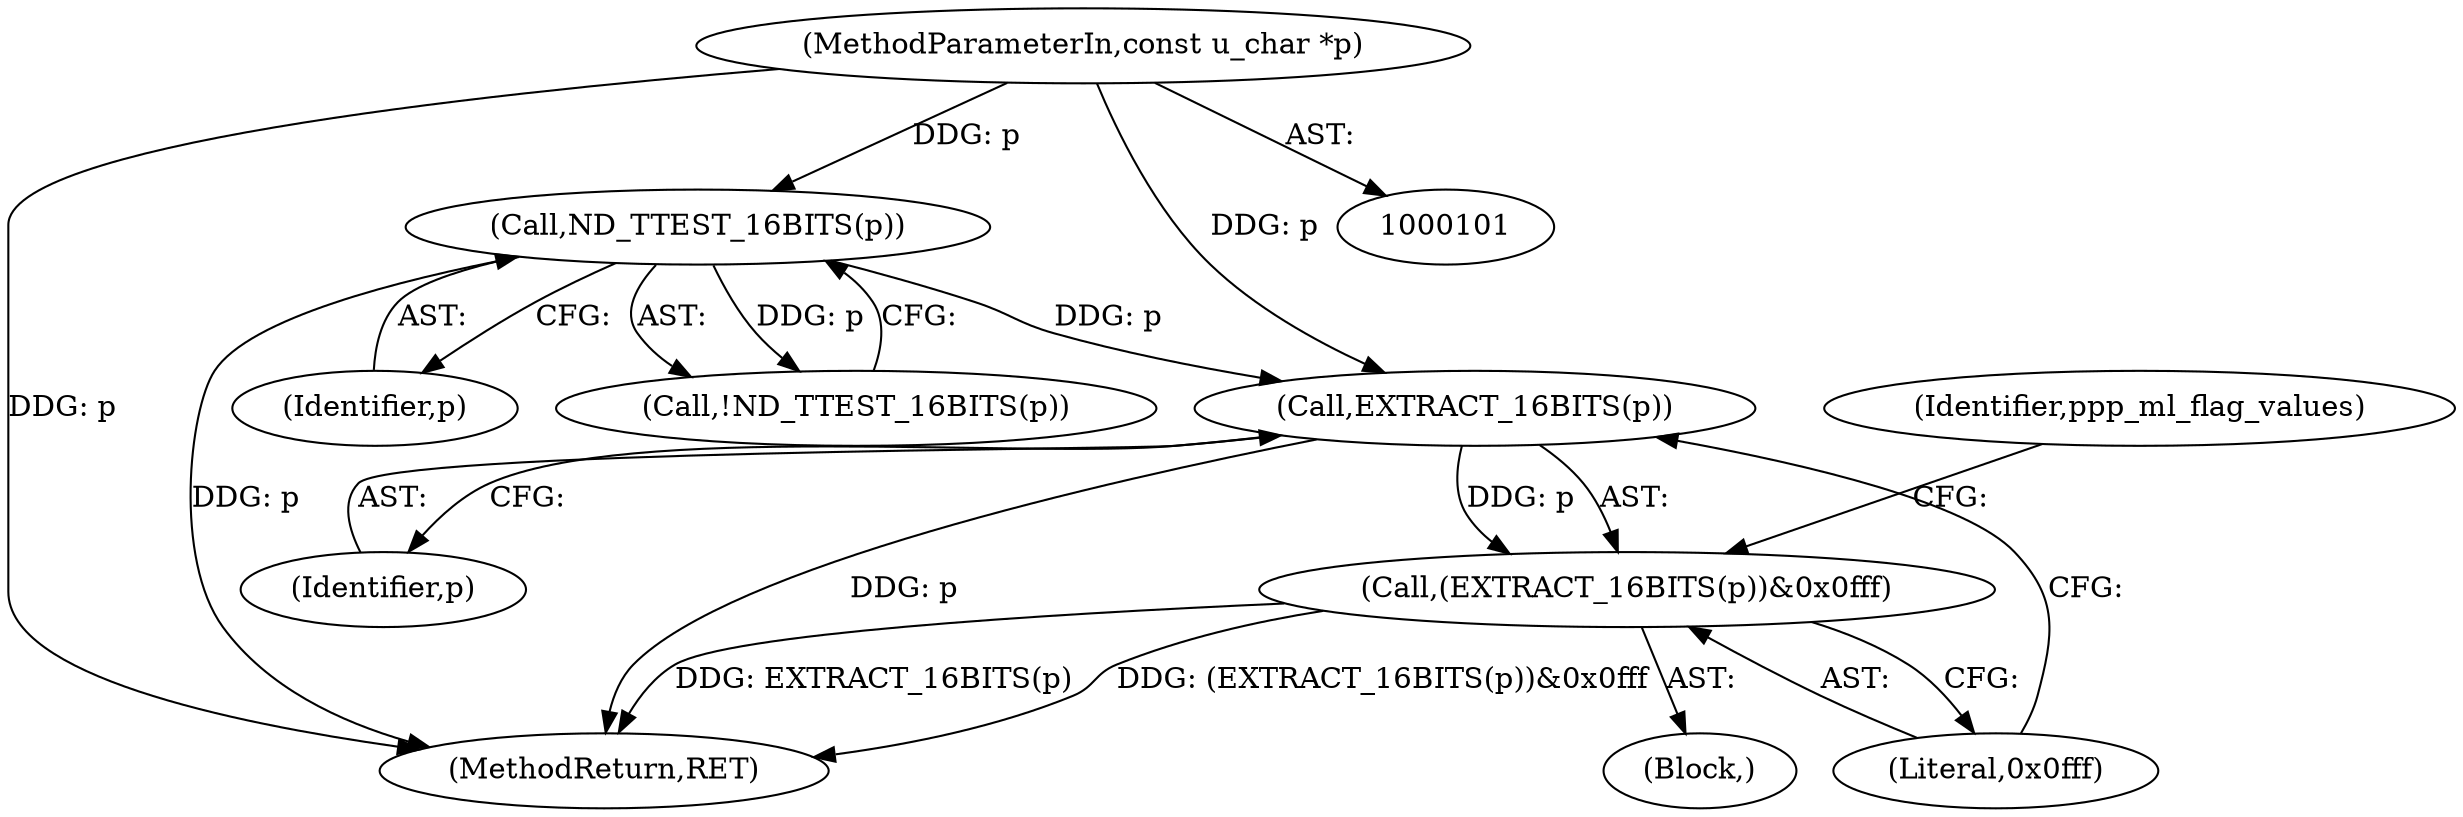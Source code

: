 digraph "0_tcpdump_7335163a6ef82d46ff18f3e6099a157747241629@pointer" {
"1000142" [label="(Call,EXTRACT_16BITS(p))"];
"1000127" [label="(Call,ND_TTEST_16BITS(p))"];
"1000103" [label="(MethodParameterIn,const u_char *p)"];
"1000141" [label="(Call,(EXTRACT_16BITS(p))&0x0fff)"];
"1000127" [label="(Call,ND_TTEST_16BITS(p))"];
"1000154" [label="(MethodReturn,RET)"];
"1000141" [label="(Call,(EXTRACT_16BITS(p))&0x0fff)"];
"1000142" [label="(Call,EXTRACT_16BITS(p))"];
"1000143" [label="(Identifier,p)"];
"1000128" [label="(Identifier,p)"];
"1000140" [label="(Block,)"];
"1000126" [label="(Call,!ND_TTEST_16BITS(p))"];
"1000147" [label="(Identifier,ppp_ml_flag_values)"];
"1000103" [label="(MethodParameterIn,const u_char *p)"];
"1000144" [label="(Literal,0x0fff)"];
"1000142" -> "1000141"  [label="AST: "];
"1000142" -> "1000143"  [label="CFG: "];
"1000143" -> "1000142"  [label="AST: "];
"1000144" -> "1000142"  [label="CFG: "];
"1000142" -> "1000154"  [label="DDG: p"];
"1000142" -> "1000141"  [label="DDG: p"];
"1000127" -> "1000142"  [label="DDG: p"];
"1000103" -> "1000142"  [label="DDG: p"];
"1000127" -> "1000126"  [label="AST: "];
"1000127" -> "1000128"  [label="CFG: "];
"1000128" -> "1000127"  [label="AST: "];
"1000126" -> "1000127"  [label="CFG: "];
"1000127" -> "1000154"  [label="DDG: p"];
"1000127" -> "1000126"  [label="DDG: p"];
"1000103" -> "1000127"  [label="DDG: p"];
"1000103" -> "1000101"  [label="AST: "];
"1000103" -> "1000154"  [label="DDG: p"];
"1000141" -> "1000140"  [label="AST: "];
"1000141" -> "1000144"  [label="CFG: "];
"1000144" -> "1000141"  [label="AST: "];
"1000147" -> "1000141"  [label="CFG: "];
"1000141" -> "1000154"  [label="DDG: EXTRACT_16BITS(p)"];
"1000141" -> "1000154"  [label="DDG: (EXTRACT_16BITS(p))&0x0fff"];
}
